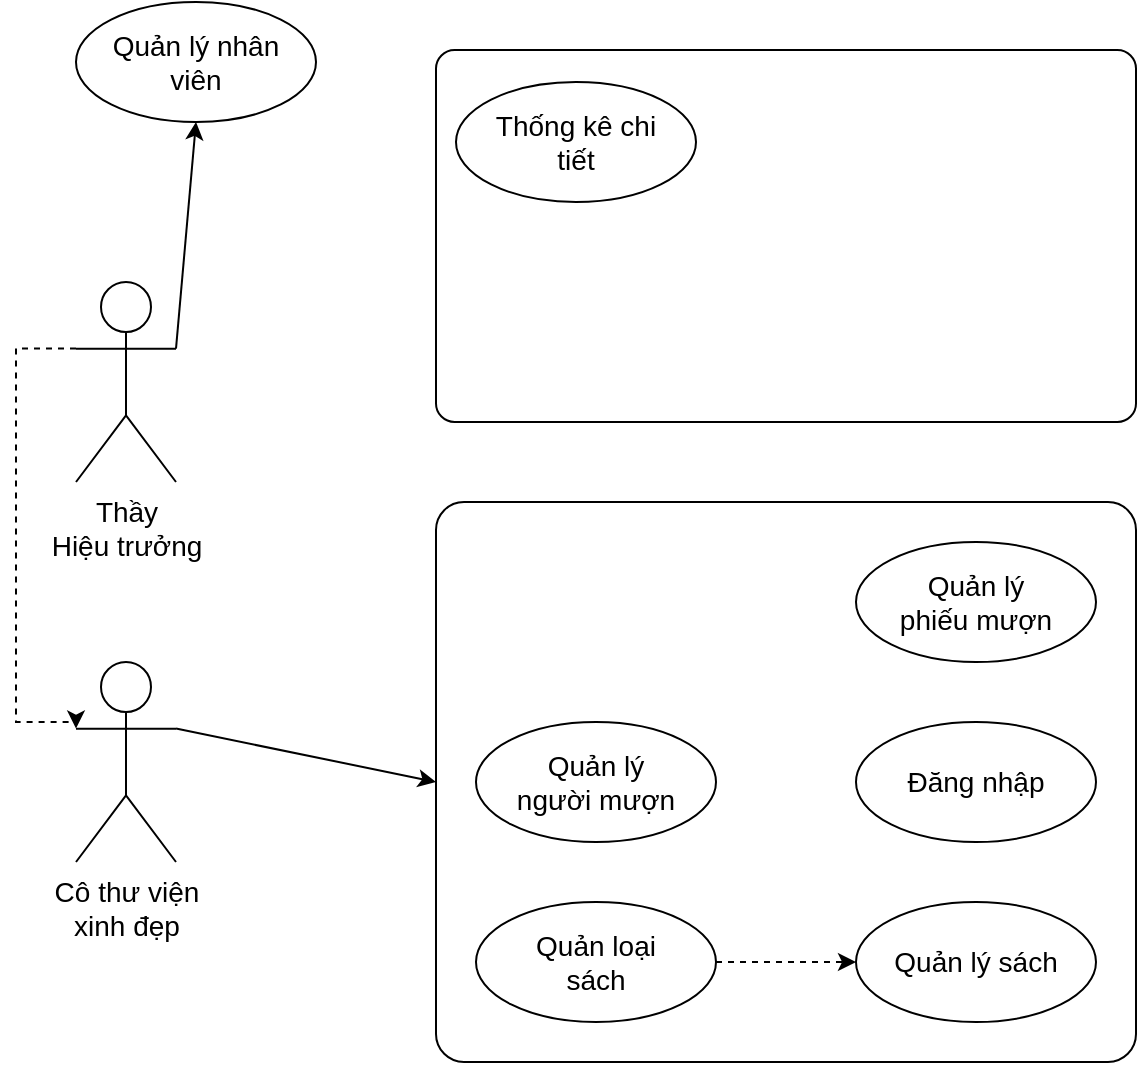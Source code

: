 <mxfile version="15.6.6" type="github" pages="2">
  <diagram id="GBJeokmdrCC2gT9NmFFP" name="Chức năng tổng quan">
    <mxGraphModel dx="912" dy="454" grid="1" gridSize="10" guides="1" tooltips="1" connect="1" arrows="1" fold="1" page="1" pageScale="1" pageWidth="827" pageHeight="1169" math="0" shadow="0">
      <root>
        <mxCell id="0" />
        <mxCell id="1" parent="0" />
        <mxCell id="E9-ARF6o8f1vIJOu7_sz-1" value="" style="rounded=1;whiteSpace=wrap;html=1;labelBackgroundColor=default;fontSize=14;fontColor=default;strokeColor=default;fillColor=default;arcSize=5;" vertex="1" parent="1">
          <mxGeometry x="300" y="490" width="350" height="280" as="geometry" />
        </mxCell>
        <mxCell id="V0e8xGoyZVRUdur8J4RT-3" style="rounded=0;orthogonalLoop=1;jettySize=auto;html=1;entryX=0;entryY=0.5;entryDx=0;entryDy=0;fontSize=14;fontColor=default;dashed=1;strokeColor=default;labelBackgroundColor=default;spacing=18;fillColor=default;" edge="1" parent="1" source="V0e8xGoyZVRUdur8J4RT-1" target="V0e8xGoyZVRUdur8J4RT-2">
          <mxGeometry relative="1" as="geometry" />
        </mxCell>
        <mxCell id="V0e8xGoyZVRUdur8J4RT-1" value="&lt;font style=&quot;font-size: 14px&quot;&gt;Quản loại sách&lt;br&gt;&lt;/font&gt;" style="ellipse;whiteSpace=wrap;html=1;fillColor=default;strokeColor=default;fontColor=default;labelBackgroundColor=default;spacing=18;" vertex="1" parent="1">
          <mxGeometry x="320" y="690" width="120" height="60" as="geometry" />
        </mxCell>
        <mxCell id="V0e8xGoyZVRUdur8J4RT-2" value="&lt;font style=&quot;font-size: 14px&quot;&gt;Quản lý sách&lt;br&gt;&lt;/font&gt;" style="ellipse;whiteSpace=wrap;html=1;fillColor=default;strokeColor=default;fontColor=default;labelBackgroundColor=default;spacing=18;" vertex="1" parent="1">
          <mxGeometry x="510" y="690" width="120" height="60" as="geometry" />
        </mxCell>
        <mxCell id="V0e8xGoyZVRUdur8J4RT-7" value="&lt;font style=&quot;font-size: 14px&quot;&gt;Quản lý người mượn&lt;br&gt;&lt;/font&gt;" style="ellipse;whiteSpace=wrap;html=1;fillColor=default;strokeColor=default;fontColor=default;labelBackgroundColor=default;spacing=18;" vertex="1" parent="1">
          <mxGeometry x="320" y="600" width="120" height="60" as="geometry" />
        </mxCell>
        <mxCell id="V0e8xGoyZVRUdur8J4RT-9" value="&lt;font style=&quot;font-size: 14px&quot;&gt;Quản lý phiếu mượn&lt;br&gt;&lt;/font&gt;" style="ellipse;whiteSpace=wrap;html=1;fillColor=default;strokeColor=default;fontColor=default;labelBackgroundColor=default;spacing=18;" vertex="1" parent="1">
          <mxGeometry x="510" y="510" width="120" height="60" as="geometry" />
        </mxCell>
        <mxCell id="V0e8xGoyZVRUdur8J4RT-11" value="&lt;font style=&quot;font-size: 14px&quot;&gt;Quản lý nhân viên&lt;br&gt;&lt;/font&gt;" style="ellipse;whiteSpace=wrap;html=1;fillColor=default;strokeColor=default;fontColor=default;labelBackgroundColor=default;spacing=18;" vertex="1" parent="1">
          <mxGeometry x="300" y="390" width="120" height="60" as="geometry" />
        </mxCell>
        <mxCell id="V0e8xGoyZVRUdur8J4RT-14" value="&lt;font style=&quot;font-size: 14px&quot;&gt;Đăng nhập&lt;br&gt;&lt;/font&gt;" style="ellipse;whiteSpace=wrap;html=1;fillColor=default;strokeColor=default;fontColor=default;labelBackgroundColor=default;spacing=18;" vertex="1" parent="1">
          <mxGeometry x="510" y="600" width="120" height="60" as="geometry" />
        </mxCell>
        <mxCell id="V0e8xGoyZVRUdur8J4RT-22" style="edgeStyle=orthogonalEdgeStyle;rounded=0;orthogonalLoop=1;jettySize=auto;html=1;entryX=0;entryY=0.333;entryDx=0;entryDy=0;entryPerimeter=0;labelBackgroundColor=default;fontSize=14;fontColor=default;strokeColor=default;fillColor=default;exitX=0;exitY=0.333;exitDx=0;exitDy=0;exitPerimeter=0;dashed=1;" edge="1" parent="1" source="V0e8xGoyZVRUdur8J4RT-15" target="V0e8xGoyZVRUdur8J4RT-16">
          <mxGeometry relative="1" as="geometry">
            <Array as="points">
              <mxPoint x="90" y="413" />
              <mxPoint x="90" y="600" />
              <mxPoint x="120" y="600" />
            </Array>
          </mxGeometry>
        </mxCell>
        <mxCell id="E9-ARF6o8f1vIJOu7_sz-5" style="edgeStyle=none;rounded=0;orthogonalLoop=1;jettySize=auto;html=1;exitX=1;exitY=0.333;exitDx=0;exitDy=0;exitPerimeter=0;entryX=0.5;entryY=1;entryDx=0;entryDy=0;labelBackgroundColor=default;fontSize=14;fontColor=default;strokeColor=default;fillColor=default;" edge="1" parent="1" source="V0e8xGoyZVRUdur8J4RT-15" target="E9-ARF6o8f1vIJOu7_sz-4">
          <mxGeometry relative="1" as="geometry" />
        </mxCell>
        <mxCell id="V0e8xGoyZVRUdur8J4RT-15" value="Thầy&lt;br&gt;Hiệu trưởng" style="shape=umlActor;verticalLabelPosition=bottom;verticalAlign=top;html=1;outlineConnect=0;labelBackgroundColor=default;fontSize=14;fontColor=default;strokeColor=default;fillColor=default;" vertex="1" parent="1">
          <mxGeometry x="120" y="380" width="50" height="100" as="geometry" />
        </mxCell>
        <mxCell id="E9-ARF6o8f1vIJOu7_sz-2" style="rounded=0;orthogonalLoop=1;jettySize=auto;html=1;exitX=1;exitY=0.333;exitDx=0;exitDy=0;exitPerimeter=0;entryX=0;entryY=0.5;entryDx=0;entryDy=0;labelBackgroundColor=default;fontSize=14;fontColor=default;strokeColor=default;fillColor=default;" edge="1" parent="1" source="V0e8xGoyZVRUdur8J4RT-16" target="E9-ARF6o8f1vIJOu7_sz-1">
          <mxGeometry relative="1" as="geometry" />
        </mxCell>
        <mxCell id="V0e8xGoyZVRUdur8J4RT-16" value="Cô thư viện&lt;br&gt;xinh đẹp" style="shape=umlActor;verticalLabelPosition=bottom;verticalAlign=top;html=1;outlineConnect=0;labelBackgroundColor=default;fontSize=14;fontColor=default;strokeColor=default;fillColor=default;" vertex="1" parent="1">
          <mxGeometry x="120" y="570" width="50" height="100" as="geometry" />
        </mxCell>
        <mxCell id="E9-ARF6o8f1vIJOu7_sz-3" value="" style="rounded=1;whiteSpace=wrap;html=1;labelBackgroundColor=default;fontSize=14;fontColor=default;strokeColor=default;fillColor=default;arcSize=5;" vertex="1" parent="1">
          <mxGeometry x="300" y="264" width="350" height="186" as="geometry" />
        </mxCell>
        <mxCell id="E9-ARF6o8f1vIJOu7_sz-4" value="&lt;font style=&quot;font-size: 14px&quot;&gt;Quản lý nhân viên&lt;br&gt;&lt;/font&gt;" style="ellipse;whiteSpace=wrap;html=1;fillColor=default;strokeColor=default;fontColor=default;labelBackgroundColor=default;spacing=18;" vertex="1" parent="1">
          <mxGeometry x="120" y="240" width="120" height="60" as="geometry" />
        </mxCell>
        <mxCell id="E9-ARF6o8f1vIJOu7_sz-6" value="&lt;font style=&quot;font-size: 14px&quot;&gt;Thống kê chi tiết&lt;br&gt;&lt;/font&gt;" style="ellipse;whiteSpace=wrap;html=1;fillColor=default;strokeColor=default;fontColor=default;labelBackgroundColor=default;spacing=18;" vertex="1" parent="1">
          <mxGeometry x="310" y="280" width="120" height="60" as="geometry" />
        </mxCell>
      </root>
    </mxGraphModel>
  </diagram>
  <diagram id="-gtvZz-4FizqIAPCJomf" name="Quản lý nhân viên">
    <mxGraphModel dx="1323" dy="659" grid="1" gridSize="10" guides="1" tooltips="1" connect="1" arrows="1" fold="1" page="1" pageScale="1" pageWidth="827" pageHeight="1169" math="0" shadow="0">
      <root>
        <mxCell id="Ks27z-4FAGLyfxJuws84-0" />
        <mxCell id="Ks27z-4FAGLyfxJuws84-1" parent="Ks27z-4FAGLyfxJuws84-0" />
      </root>
    </mxGraphModel>
  </diagram>
</mxfile>

